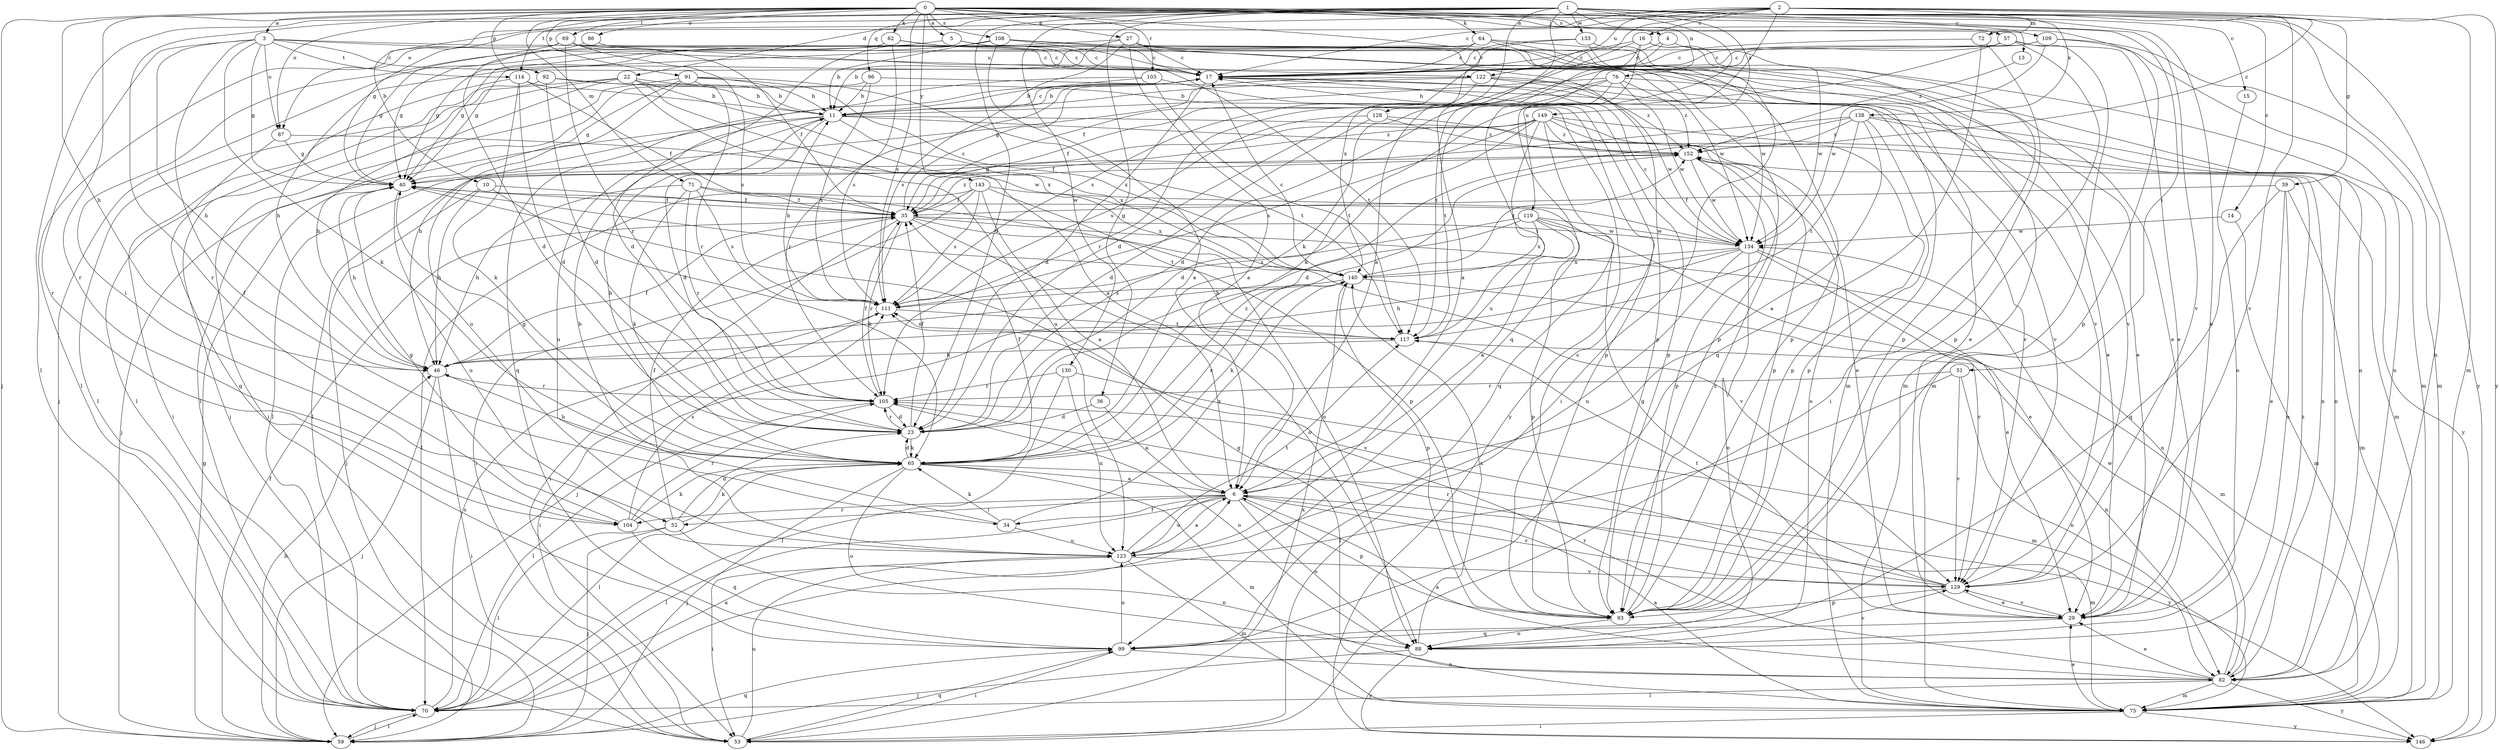 strict digraph  {
0;
1;
2;
3;
4;
5;
6;
10;
11;
13;
14;
15;
16;
17;
22;
23;
27;
29;
34;
35;
36;
39;
40;
46;
51;
52;
53;
57;
59;
62;
64;
65;
69;
70;
71;
72;
75;
76;
82;
86;
87;
88;
91;
92;
93;
96;
99;
103;
104;
105;
108;
109;
111;
114;
117;
119;
122;
123;
128;
129;
130;
133;
134;
138;
140;
143;
146;
149;
152;
0 -> 3  [label=a];
0 -> 4  [label=a];
0 -> 5  [label=a];
0 -> 27  [label=e];
0 -> 29  [label=e];
0 -> 46  [label=h];
0 -> 51  [label=i];
0 -> 57  [label=j];
0 -> 59  [label=j];
0 -> 62  [label=k];
0 -> 64  [label=k];
0 -> 69  [label=l];
0 -> 71  [label=m];
0 -> 86  [label=o];
0 -> 87  [label=o];
0 -> 91  [label=p];
0 -> 92  [label=p];
0 -> 93  [label=p];
0 -> 103  [label=r];
0 -> 104  [label=r];
0 -> 108  [label=s];
0 -> 109  [label=s];
0 -> 111  [label=s];
0 -> 128  [label=v];
0 -> 129  [label=v];
0 -> 143  [label=y];
1 -> 6  [label=a];
1 -> 10  [label=b];
1 -> 13  [label=c];
1 -> 14  [label=c];
1 -> 15  [label=c];
1 -> 22  [label=d];
1 -> 23  [label=d];
1 -> 36  [label=g];
1 -> 70  [label=l];
1 -> 76  [label=n];
1 -> 82  [label=n];
1 -> 96  [label=q];
1 -> 99  [label=q];
1 -> 104  [label=r];
1 -> 114  [label=t];
1 -> 129  [label=v];
1 -> 130  [label=w];
1 -> 133  [label=w];
1 -> 138  [label=x];
1 -> 140  [label=x];
1 -> 146  [label=y];
1 -> 149  [label=z];
2 -> 16  [label=c];
2 -> 17  [label=c];
2 -> 39  [label=g];
2 -> 40  [label=g];
2 -> 65  [label=k];
2 -> 72  [label=m];
2 -> 75  [label=m];
2 -> 87  [label=o];
2 -> 119  [label=u];
2 -> 122  [label=u];
2 -> 146  [label=y];
2 -> 152  [label=z];
3 -> 17  [label=c];
3 -> 34  [label=f];
3 -> 40  [label=g];
3 -> 46  [label=h];
3 -> 65  [label=k];
3 -> 82  [label=n];
3 -> 87  [label=o];
3 -> 104  [label=r];
3 -> 114  [label=t];
3 -> 122  [label=u];
4 -> 17  [label=c];
4 -> 29  [label=e];
4 -> 117  [label=t];
5 -> 17  [label=c];
5 -> 52  [label=i];
5 -> 93  [label=p];
6 -> 34  [label=f];
6 -> 52  [label=i];
6 -> 70  [label=l];
6 -> 75  [label=m];
6 -> 88  [label=o];
6 -> 93  [label=p];
6 -> 104  [label=r];
6 -> 123  [label=u];
6 -> 129  [label=v];
10 -> 35  [label=f];
10 -> 46  [label=h];
10 -> 59  [label=j];
10 -> 65  [label=k];
11 -> 17  [label=c];
11 -> 23  [label=d];
11 -> 29  [label=e];
11 -> 59  [label=j];
11 -> 123  [label=u];
11 -> 140  [label=x];
11 -> 152  [label=z];
13 -> 152  [label=z];
14 -> 75  [label=m];
14 -> 134  [label=w];
15 -> 88  [label=o];
16 -> 6  [label=a];
16 -> 17  [label=c];
16 -> 75  [label=m];
16 -> 93  [label=p];
16 -> 111  [label=s];
16 -> 123  [label=u];
17 -> 11  [label=b];
17 -> 23  [label=d];
17 -> 46  [label=h];
17 -> 93  [label=p];
17 -> 105  [label=r];
17 -> 152  [label=z];
22 -> 6  [label=a];
22 -> 11  [label=b];
22 -> 46  [label=h];
22 -> 59  [label=j];
22 -> 70  [label=l];
22 -> 123  [label=u];
22 -> 140  [label=x];
23 -> 35  [label=f];
23 -> 65  [label=k];
23 -> 105  [label=r];
27 -> 6  [label=a];
27 -> 11  [label=b];
27 -> 17  [label=c];
27 -> 40  [label=g];
27 -> 75  [label=m];
27 -> 93  [label=p];
27 -> 111  [label=s];
27 -> 129  [label=v];
29 -> 40  [label=g];
29 -> 99  [label=q];
29 -> 129  [label=v];
34 -> 11  [label=b];
34 -> 65  [label=k];
34 -> 123  [label=u];
34 -> 140  [label=x];
35 -> 17  [label=c];
35 -> 53  [label=i];
35 -> 82  [label=n];
35 -> 88  [label=o];
35 -> 105  [label=r];
35 -> 129  [label=v];
35 -> 134  [label=w];
35 -> 152  [label=z];
36 -> 6  [label=a];
36 -> 23  [label=d];
39 -> 29  [label=e];
39 -> 35  [label=f];
39 -> 75  [label=m];
39 -> 88  [label=o];
39 -> 99  [label=q];
40 -> 35  [label=f];
40 -> 46  [label=h];
40 -> 93  [label=p];
40 -> 123  [label=u];
46 -> 35  [label=f];
46 -> 53  [label=i];
46 -> 59  [label=j];
46 -> 105  [label=r];
51 -> 70  [label=l];
51 -> 82  [label=n];
51 -> 105  [label=r];
51 -> 129  [label=v];
52 -> 23  [label=d];
52 -> 35  [label=f];
52 -> 59  [label=j];
52 -> 65  [label=k];
52 -> 70  [label=l];
52 -> 82  [label=n];
53 -> 99  [label=q];
53 -> 123  [label=u];
53 -> 140  [label=x];
57 -> 17  [label=c];
57 -> 29  [label=e];
57 -> 46  [label=h];
57 -> 65  [label=k];
57 -> 75  [label=m];
57 -> 93  [label=p];
59 -> 35  [label=f];
59 -> 40  [label=g];
59 -> 46  [label=h];
59 -> 70  [label=l];
59 -> 99  [label=q];
62 -> 17  [label=c];
62 -> 29  [label=e];
62 -> 40  [label=g];
62 -> 111  [label=s];
64 -> 17  [label=c];
64 -> 40  [label=g];
64 -> 59  [label=j];
64 -> 75  [label=m];
64 -> 93  [label=p];
64 -> 134  [label=w];
65 -> 6  [label=a];
65 -> 11  [label=b];
65 -> 23  [label=d];
65 -> 35  [label=f];
65 -> 40  [label=g];
65 -> 46  [label=h];
65 -> 59  [label=j];
65 -> 70  [label=l];
65 -> 75  [label=m];
65 -> 88  [label=o];
65 -> 140  [label=x];
65 -> 146  [label=y];
65 -> 152  [label=z];
69 -> 17  [label=c];
69 -> 35  [label=f];
69 -> 40  [label=g];
69 -> 70  [label=l];
69 -> 105  [label=r];
69 -> 111  [label=s];
69 -> 117  [label=t];
70 -> 6  [label=a];
70 -> 59  [label=j];
70 -> 111  [label=s];
71 -> 35  [label=f];
71 -> 46  [label=h];
71 -> 65  [label=k];
71 -> 88  [label=o];
71 -> 105  [label=r];
71 -> 111  [label=s];
72 -> 17  [label=c];
72 -> 53  [label=i];
72 -> 99  [label=q];
75 -> 6  [label=a];
75 -> 29  [label=e];
75 -> 40  [label=g];
75 -> 53  [label=i];
75 -> 146  [label=y];
76 -> 11  [label=b];
76 -> 23  [label=d];
76 -> 29  [label=e];
76 -> 105  [label=r];
76 -> 117  [label=t];
76 -> 134  [label=w];
76 -> 152  [label=z];
82 -> 6  [label=a];
82 -> 29  [label=e];
82 -> 70  [label=l];
82 -> 75  [label=m];
82 -> 105  [label=r];
82 -> 134  [label=w];
82 -> 146  [label=y];
82 -> 152  [label=z];
86 -> 17  [label=c];
86 -> 23  [label=d];
87 -> 40  [label=g];
87 -> 99  [label=q];
87 -> 134  [label=w];
88 -> 59  [label=j];
88 -> 129  [label=v];
88 -> 140  [label=x];
88 -> 146  [label=y];
91 -> 11  [label=b];
91 -> 40  [label=g];
91 -> 53  [label=i];
91 -> 105  [label=r];
91 -> 117  [label=t];
91 -> 123  [label=u];
91 -> 140  [label=x];
92 -> 11  [label=b];
92 -> 23  [label=d];
92 -> 70  [label=l];
92 -> 146  [label=y];
93 -> 17  [label=c];
93 -> 88  [label=o];
93 -> 152  [label=z];
96 -> 11  [label=b];
96 -> 70  [label=l];
96 -> 111  [label=s];
96 -> 129  [label=v];
99 -> 53  [label=i];
99 -> 82  [label=n];
99 -> 123  [label=u];
103 -> 11  [label=b];
103 -> 93  [label=p];
103 -> 99  [label=q];
103 -> 117  [label=t];
104 -> 40  [label=g];
104 -> 65  [label=k];
104 -> 99  [label=q];
104 -> 105  [label=r];
104 -> 111  [label=s];
105 -> 23  [label=d];
105 -> 35  [label=f];
105 -> 70  [label=l];
105 -> 88  [label=o];
108 -> 6  [label=a];
108 -> 11  [label=b];
108 -> 17  [label=c];
108 -> 23  [label=d];
108 -> 40  [label=g];
108 -> 129  [label=v];
108 -> 134  [label=w];
109 -> 17  [label=c];
109 -> 23  [label=d];
109 -> 75  [label=m];
109 -> 82  [label=n];
109 -> 134  [label=w];
111 -> 11  [label=b];
111 -> 53  [label=i];
111 -> 117  [label=t];
114 -> 11  [label=b];
114 -> 23  [label=d];
114 -> 35  [label=f];
114 -> 53  [label=i];
114 -> 65  [label=k];
117 -> 46  [label=h];
117 -> 82  [label=n];
117 -> 111  [label=s];
119 -> 6  [label=a];
119 -> 29  [label=e];
119 -> 46  [label=h];
119 -> 93  [label=p];
119 -> 111  [label=s];
119 -> 134  [label=w];
119 -> 140  [label=x];
122 -> 11  [label=b];
122 -> 29  [label=e];
122 -> 35  [label=f];
122 -> 40  [label=g];
122 -> 129  [label=v];
122 -> 134  [label=w];
123 -> 6  [label=a];
123 -> 53  [label=i];
123 -> 75  [label=m];
123 -> 117  [label=t];
123 -> 129  [label=v];
128 -> 23  [label=d];
128 -> 93  [label=p];
128 -> 111  [label=s];
128 -> 152  [label=z];
129 -> 29  [label=e];
129 -> 93  [label=p];
129 -> 105  [label=r];
129 -> 111  [label=s];
129 -> 117  [label=t];
130 -> 70  [label=l];
130 -> 75  [label=m];
130 -> 105  [label=r];
130 -> 123  [label=u];
133 -> 17  [label=c];
133 -> 35  [label=f];
133 -> 53  [label=i];
133 -> 134  [label=w];
134 -> 17  [label=c];
134 -> 29  [label=e];
134 -> 46  [label=h];
134 -> 59  [label=j];
134 -> 88  [label=o];
134 -> 123  [label=u];
134 -> 129  [label=v];
134 -> 140  [label=x];
138 -> 6  [label=a];
138 -> 23  [label=d];
138 -> 70  [label=l];
138 -> 82  [label=n];
138 -> 93  [label=p];
138 -> 117  [label=t];
138 -> 146  [label=y];
138 -> 152  [label=z];
140 -> 17  [label=c];
140 -> 65  [label=k];
140 -> 75  [label=m];
140 -> 93  [label=p];
140 -> 111  [label=s];
140 -> 152  [label=z];
143 -> 6  [label=a];
143 -> 35  [label=f];
143 -> 53  [label=i];
143 -> 70  [label=l];
143 -> 111  [label=s];
143 -> 117  [label=t];
143 -> 140  [label=x];
149 -> 23  [label=d];
149 -> 35  [label=f];
149 -> 70  [label=l];
149 -> 75  [label=m];
149 -> 82  [label=n];
149 -> 93  [label=p];
149 -> 99  [label=q];
149 -> 111  [label=s];
149 -> 117  [label=t];
149 -> 152  [label=z];
152 -> 40  [label=g];
152 -> 88  [label=o];
152 -> 93  [label=p];
152 -> 134  [label=w];
}

